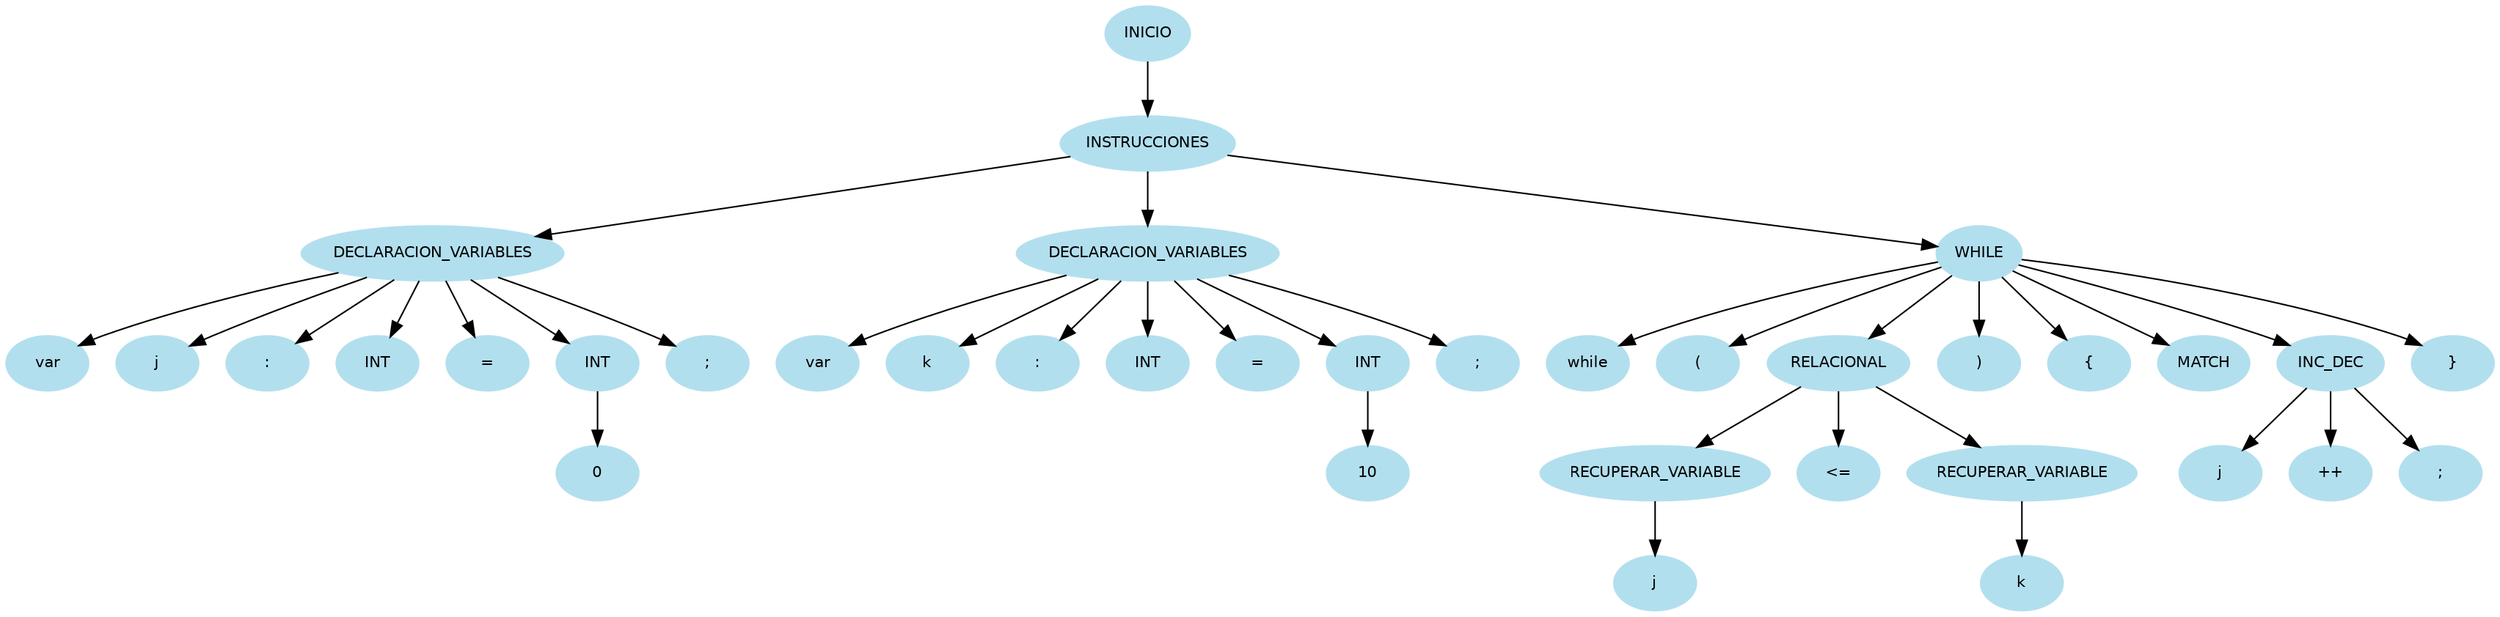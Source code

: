 digraph arbolAST{
node [shape=oval, style=filled, color=lightblue2, fontname=Helvetica, fontsize=10];
edge [fontname=Helvetica, fontsize=10];
n0[label="INICIO"];
n1[label="INSTRUCCIONES"];
n0 -> n1;
n2[label="DECLARACION_VARIABLES"];
n1 -> n2;
n3[label="var"];
n2 -> n3;
n4[label="j"];
n2 -> n4;
n5[label=":"];
n2 -> n5;
n6[label="INT"];
n2 -> n6;
n7[label="="];
n2 -> n7;
n8[label="INT"];
n2 -> n8;
n9[label="0"];
n8 -> n9;
n10[label=";"];
n2 -> n10;
n11[label="DECLARACION_VARIABLES"];
n1 -> n11;
n12[label="var"];
n11 -> n12;
n13[label="k"];
n11 -> n13;
n14[label=":"];
n11 -> n14;
n15[label="INT"];
n11 -> n15;
n16[label="="];
n11 -> n16;
n17[label="INT"];
n11 -> n17;
n18[label="10"];
n17 -> n18;
n19[label=";"];
n11 -> n19;
n20[label="WHILE"];
n1 -> n20;
n21[label="while"];
n20 -> n21;
n22[label="("];
n20 -> n22;
n23[label="RELACIONAL"];
n20 -> n23;
n24[label="RECUPERAR_VARIABLE"];
n23 -> n24;
n25[label="j"];
n24 -> n25;
n26[label="<="];
n23 -> n26;
n27[label="RECUPERAR_VARIABLE"];
n23 -> n27;
n28[label="k"];
n27 -> n28;
n29[label=")"];
n20 -> n29;
n30[label="{"];
n20 -> n30;
n31[label="MATCH"];
n20 -> n31;
n32[label="INC_DEC"];
n20 -> n32;
n33[label="j"];
n32 -> n33;
n34[label="++"];
n32 -> n34;
n35[label=";"];
n32 -> n35;
n36[label="}"];
n20 -> n36;
}
